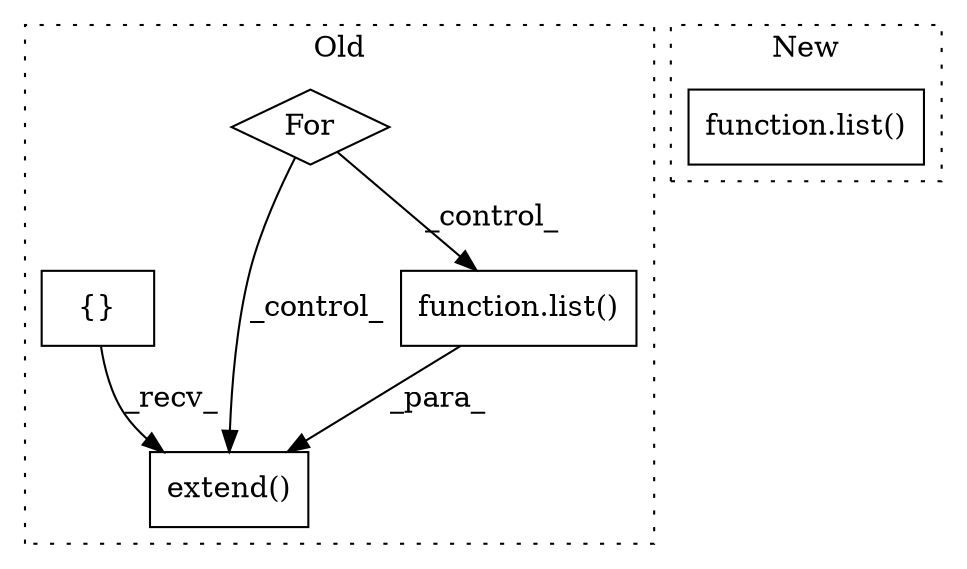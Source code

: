 digraph G {
subgraph cluster0 {
1 [label="extend()" a="75" s="2629,2851" l="30,14" shape="box"];
3 [label="For" a="107" s="2589,2615" l="4,14" shape="diamond"];
4 [label="{}" a="59" s="2578,2578" l="2,1" shape="box"];
5 [label="function.list()" a="75" s="2659,2833" l="26,18" shape="box"];
label = "Old";
style="dotted";
}
subgraph cluster1 {
2 [label="function.list()" a="75" s="2894,2969" l="22,14" shape="box"];
label = "New";
style="dotted";
}
3 -> 5 [label="_control_"];
3 -> 1 [label="_control_"];
4 -> 1 [label="_recv_"];
5 -> 1 [label="_para_"];
}